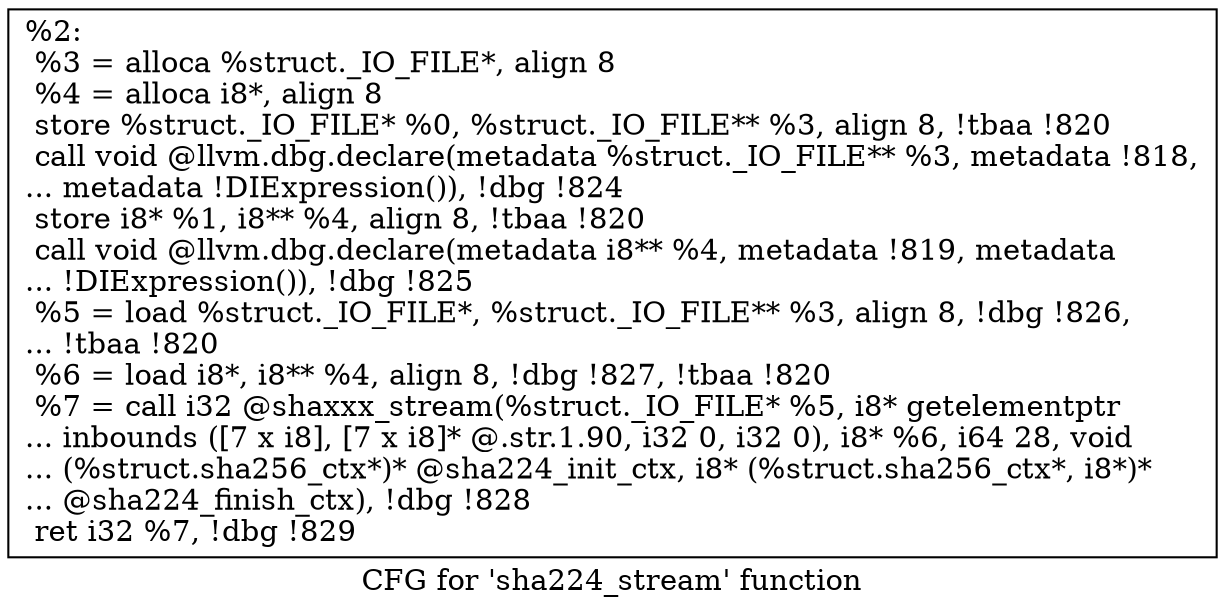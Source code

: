 digraph "CFG for 'sha224_stream' function" {
	label="CFG for 'sha224_stream' function";

	Node0xf4db20 [shape=record,label="{%2:\l  %3 = alloca %struct._IO_FILE*, align 8\l  %4 = alloca i8*, align 8\l  store %struct._IO_FILE* %0, %struct._IO_FILE** %3, align 8, !tbaa !820\l  call void @llvm.dbg.declare(metadata %struct._IO_FILE** %3, metadata !818,\l... metadata !DIExpression()), !dbg !824\l  store i8* %1, i8** %4, align 8, !tbaa !820\l  call void @llvm.dbg.declare(metadata i8** %4, metadata !819, metadata\l... !DIExpression()), !dbg !825\l  %5 = load %struct._IO_FILE*, %struct._IO_FILE** %3, align 8, !dbg !826,\l... !tbaa !820\l  %6 = load i8*, i8** %4, align 8, !dbg !827, !tbaa !820\l  %7 = call i32 @shaxxx_stream(%struct._IO_FILE* %5, i8* getelementptr\l... inbounds ([7 x i8], [7 x i8]* @.str.1.90, i32 0, i32 0), i8* %6, i64 28, void\l... (%struct.sha256_ctx*)* @sha224_init_ctx, i8* (%struct.sha256_ctx*, i8*)*\l... @sha224_finish_ctx), !dbg !828\l  ret i32 %7, !dbg !829\l}"];
}
